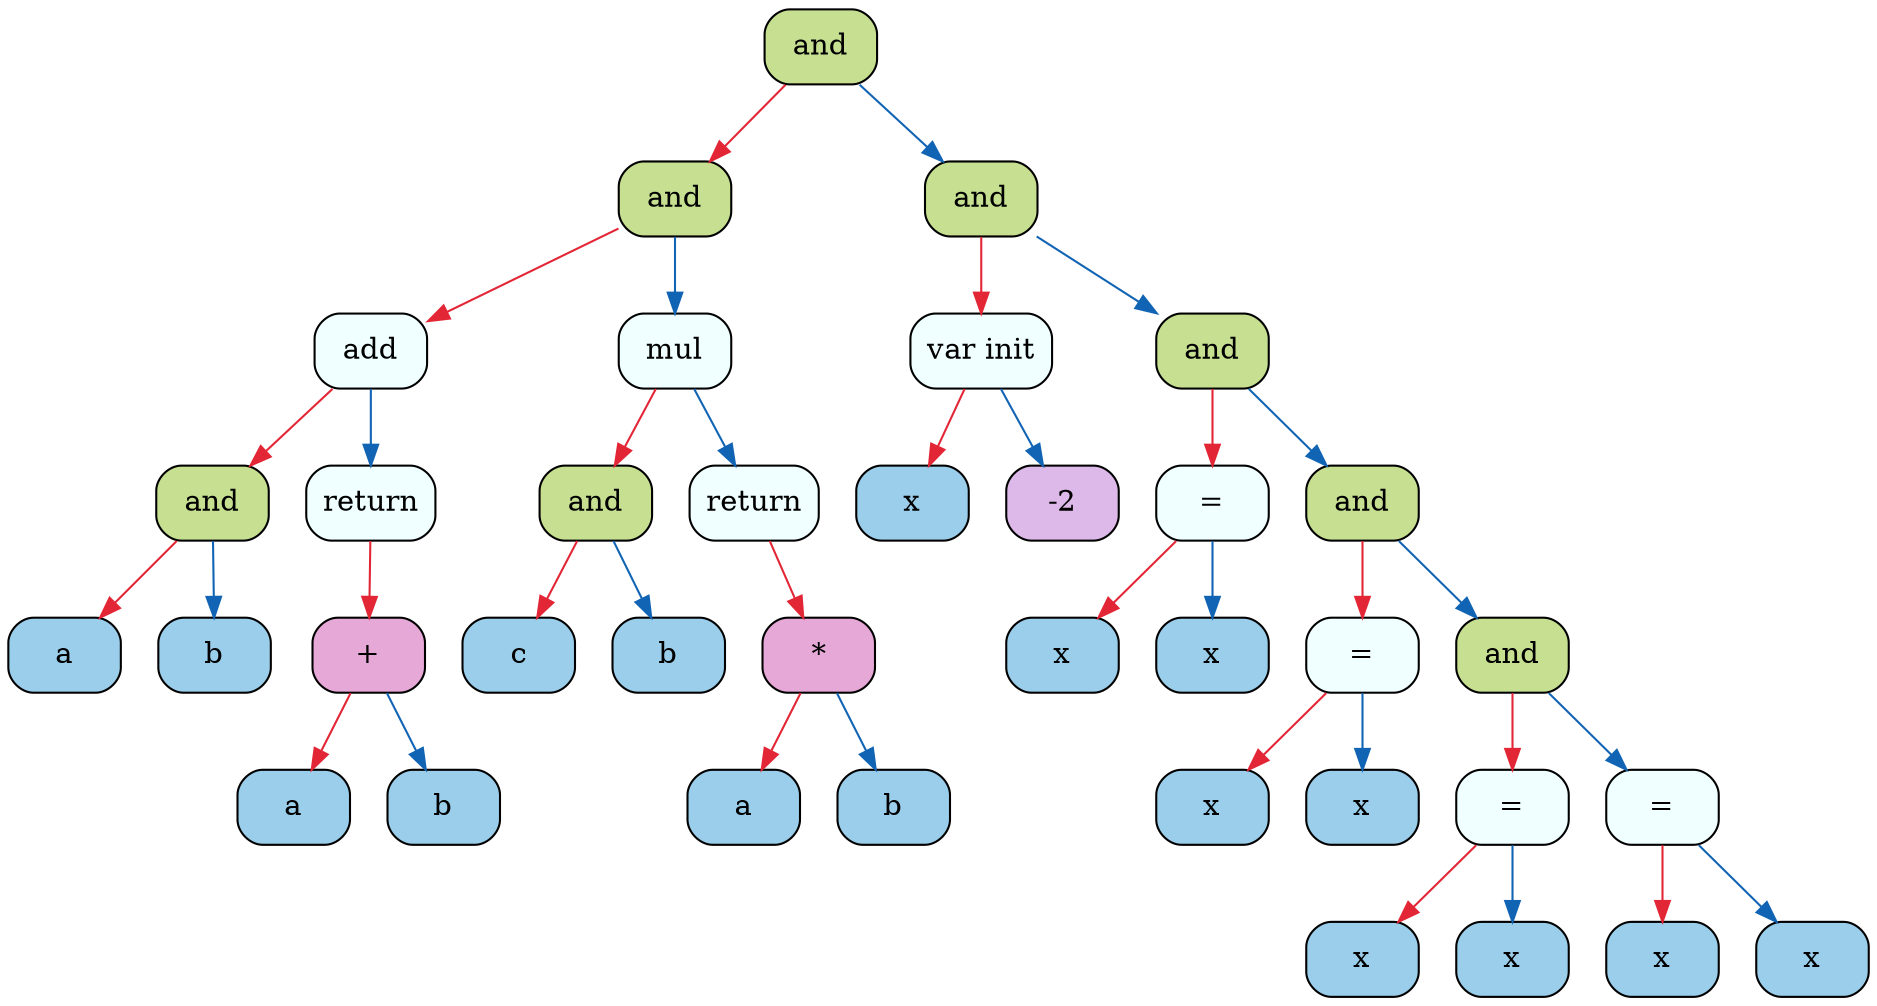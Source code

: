digraph
{
    node_0x606000001760[shape = Mrecord, label = "{{and}}", style = "filled", fillcolor = "#C6DF90"];
    node_0x606000000800[shape = Mrecord, label = "{{and}}", style = "filled", fillcolor = "#C6DF90"];
    node_0x606000000380[shape = Mrecord, label = "{{add}}", style = "filled", fillcolor = "#F0FFFF"];
    node_0x606000000140[shape = Mrecord, label = "{{and}}", style = "filled", fillcolor = "#C6DF90"];
    node_0x606000000020[shape = Mrecord, label = "{{a}}", style = "filled", fillcolor = "#9ACEEB"];
    node_0x6060000017c0[shape = Mrecord, label = "{{b}}", style = "filled", fillcolor = "#9ACEEB"];
    node_0x606000001820[shape = Mrecord, label = "{{return}}", style = "filled", fillcolor = "#F0FFFF"];
    node_0x606000001880[shape = Mrecord, label = "{{+}}", style = "filled", fillcolor = "#E6A8D7"];
    node_0x6060000018e0[shape = Mrecord, label = "{{a}}", style = "filled", fillcolor = "#9ACEEB"];
    node_0x606000001940[shape = Mrecord, label = "{{b}}", style = "filled", fillcolor = "#9ACEEB"];
    node_0x606000001b80[shape = Mrecord, label = "{{mul}}", style = "filled", fillcolor = "#F0FFFF"];
    node_0x606000001be0[shape = Mrecord, label = "{{and}}", style = "filled", fillcolor = "#C6DF90"];
    node_0x606000001c40[shape = Mrecord, label = "{{c}}", style = "filled", fillcolor = "#9ACEEB"];
    node_0x606000001ca0[shape = Mrecord, label = "{{b}}", style = "filled", fillcolor = "#9ACEEB"];
    node_0x606000001d00[shape = Mrecord, label = "{{return}}", style = "filled", fillcolor = "#F0FFFF"];
    node_0x606000001d60[shape = Mrecord, label = "{{*}}", style = "filled", fillcolor = "#E6A8D7"];
    node_0x606000001dc0[shape = Mrecord, label = "{{a}}", style = "filled", fillcolor = "#9ACEEB"];
    node_0x606000001e20[shape = Mrecord, label = "{{b}}", style = "filled", fillcolor = "#9ACEEB"];
    node_0x606000001700[shape = Mrecord, label = "{{and}}", style = "filled", fillcolor = "#C6DF90"];
    node_0x606000000920[shape = Mrecord, label = "{{var init}}", style = "filled", fillcolor = "#F0FFFF"];
    node_0x606000000860[shape = Mrecord, label = "{{x}}", style = "filled", fillcolor = "#9ACEEB"];
    node_0x6060000008c0[shape = Mrecord, label = "{{-2}}", style = "filled", fillcolor = "#DDB9E9"];
    node_0x6060000016a0[shape = Mrecord, label = "{{and}}", style = "filled", fillcolor = "#C6DF90"];
    node_0x606000000b00[shape = Mrecord, label = "{{=}}", style = "filled", fillcolor = "#F0FFFF"];
    node_0x606000000980[shape = Mrecord, label = "{{x}}", style = "filled", fillcolor = "#9ACEEB"];
    node_0x606000001e80[shape = Mrecord, label = "{{x}}", style = "filled", fillcolor = "#9ACEEB"];
    node_0x606000001640[shape = Mrecord, label = "{{and}}", style = "filled", fillcolor = "#C6DF90"];
    node_0x606000000fe0[shape = Mrecord, label = "{{=}}", style = "filled", fillcolor = "#F0FFFF"];
    node_0x606000000b60[shape = Mrecord, label = "{{x}}", style = "filled", fillcolor = "#9ACEEB"];
    node_0x606000002000[shape = Mrecord, label = "{{x}}", style = "filled", fillcolor = "#9ACEEB"];
    node_0x6060000015e0[shape = Mrecord, label = "{{and}}", style = "filled", fillcolor = "#C6DF90"];
    node_0x606000001280[shape = Mrecord, label = "{{=}}", style = "filled", fillcolor = "#F0FFFF"];
    node_0x606000001040[shape = Mrecord, label = "{{x}}", style = "filled", fillcolor = "#9ACEEB"];
    node_0x6060000020c0[shape = Mrecord, label = "{{x}}", style = "filled", fillcolor = "#9ACEEB"];
    node_0x6060000021e0[shape = Mrecord, label = "{{=}}", style = "filled", fillcolor = "#F0FFFF"];
    node_0x606000002240[shape = Mrecord, label = "{{x}}", style = "filled", fillcolor = "#9ACEEB"];
    node_0x6060000022a0[shape = Mrecord, label = "{{x}}", style = "filled", fillcolor = "#9ACEEB"];
    node_0x606000001760->node_0x606000000800 [color = "#E32636"];
    node_0x606000000800->node_0x606000000380 [color = "#E32636"];
    node_0x606000000380->node_0x606000000140 [color = "#E32636"];
    node_0x606000000140->node_0x606000000020 [color = "#E32636"];
    node_0x606000000140->node_0x6060000017c0 [color = "#1164B4"];
    node_0x606000000380->node_0x606000001820 [color = "#1164B4"];
    node_0x606000001820->node_0x606000001880 [color = "#E32636"];
    node_0x606000001880->node_0x6060000018e0 [color = "#E32636"];
    node_0x606000001880->node_0x606000001940 [color = "#1164B4"];
    node_0x606000000800->node_0x606000001b80 [color = "#1164B4"];
    node_0x606000001b80->node_0x606000001be0 [color = "#E32636"];
    node_0x606000001be0->node_0x606000001c40 [color = "#E32636"];
    node_0x606000001be0->node_0x606000001ca0 [color = "#1164B4"];
    node_0x606000001b80->node_0x606000001d00 [color = "#1164B4"];
    node_0x606000001d00->node_0x606000001d60 [color = "#E32636"];
    node_0x606000001d60->node_0x606000001dc0 [color = "#E32636"];
    node_0x606000001d60->node_0x606000001e20 [color = "#1164B4"];
    node_0x606000001760->node_0x606000001700 [color = "#1164B4"];
    node_0x606000001700->node_0x606000000920 [color = "#E32636"];
    node_0x606000000920->node_0x606000000860 [color = "#E32636"];
    node_0x606000000920->node_0x6060000008c0 [color = "#1164B4"];
    node_0x606000001700->node_0x6060000016a0 [color = "#1164B4"];
    node_0x6060000016a0->node_0x606000000b00 [color = "#E32636"];
    node_0x606000000b00->node_0x606000000980 [color = "#E32636"];
    node_0x606000000b00->node_0x606000001e80 [color = "#1164B4"];
    node_0x6060000016a0->node_0x606000001640 [color = "#1164B4"];
    node_0x606000001640->node_0x606000000fe0 [color = "#E32636"];
    node_0x606000000fe0->node_0x606000000b60 [color = "#E32636"];
    node_0x606000000fe0->node_0x606000002000 [color = "#1164B4"];
    node_0x606000001640->node_0x6060000015e0 [color = "#1164B4"];
    node_0x6060000015e0->node_0x606000001280 [color = "#E32636"];
    node_0x606000001280->node_0x606000001040 [color = "#E32636"];
    node_0x606000001280->node_0x6060000020c0 [color = "#1164B4"];
    node_0x6060000015e0->node_0x6060000021e0 [color = "#1164B4"];
    node_0x6060000021e0->node_0x606000002240 [color = "#E32636"];
    node_0x6060000021e0->node_0x6060000022a0 [color = "#1164B4"];
}